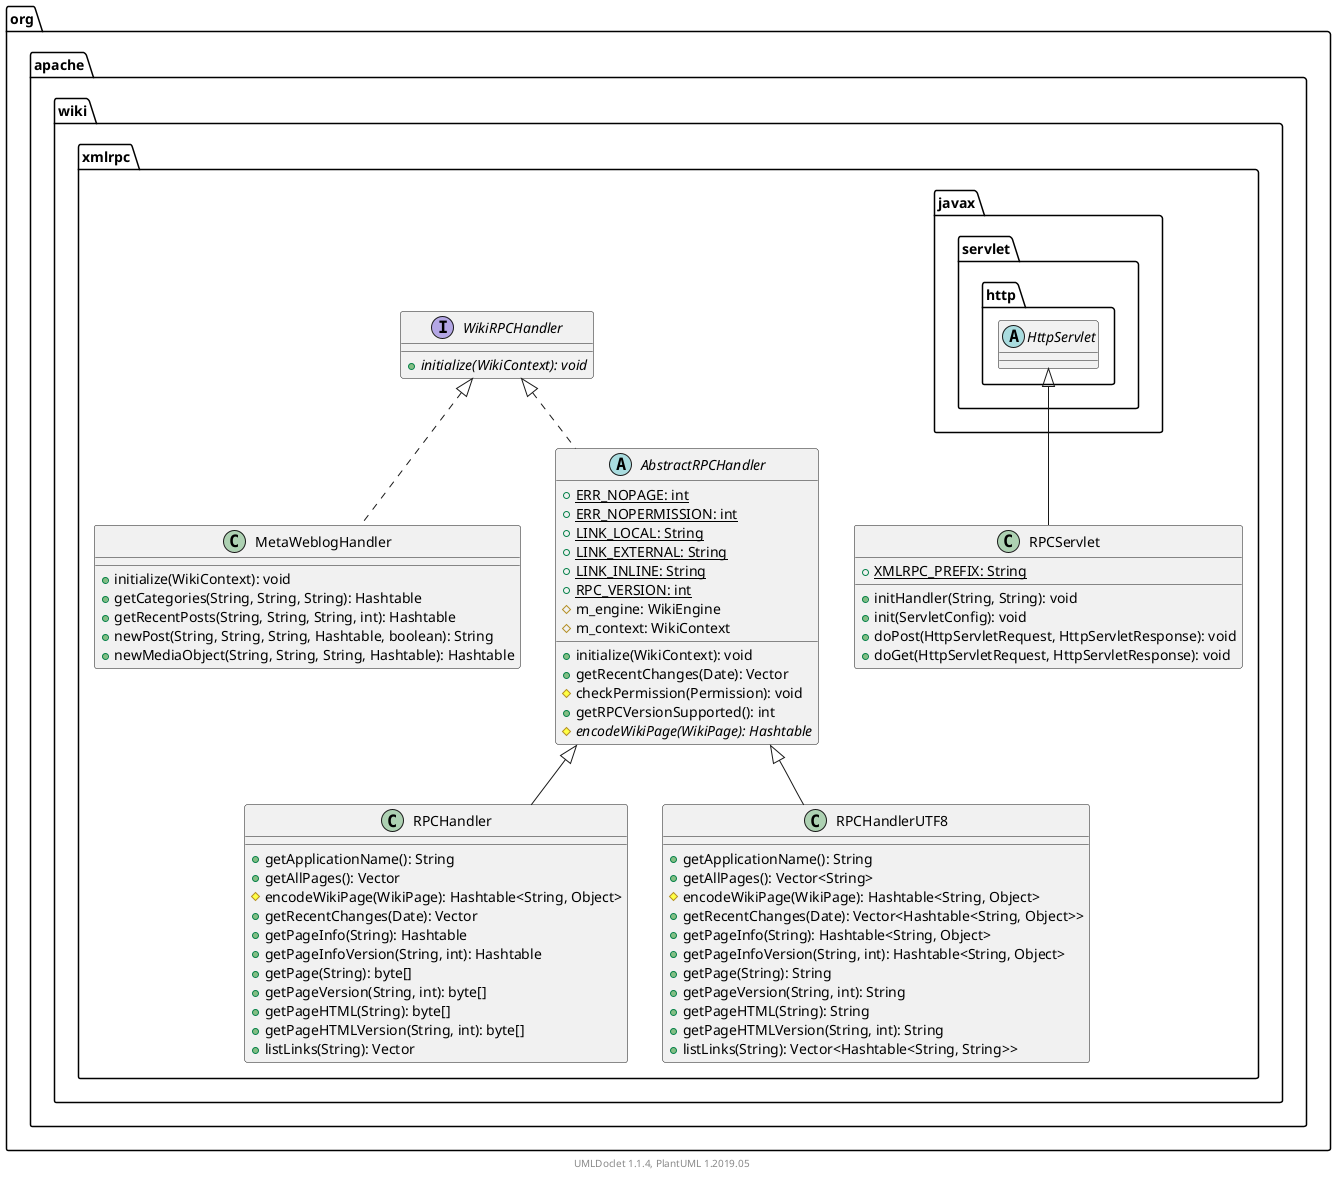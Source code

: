 @startuml

    namespace org.apache.wiki.xmlrpc {

        class RPCHandler [[RPCHandler.html]] {
            +getApplicationName(): String
            +getAllPages(): Vector
            #encodeWikiPage(WikiPage): Hashtable<String, Object>
            +getRecentChanges(Date): Vector
            +getPageInfo(String): Hashtable
            +getPageInfoVersion(String, int): Hashtable
            +getPage(String): byte[]
            +getPageVersion(String, int): byte[]
            +getPageHTML(String): byte[]
            +getPageHTMLVersion(String, int): byte[]
            +listLinks(String): Vector
        }

        class RPCHandlerUTF8 [[RPCHandlerUTF8.html]] {
            +getApplicationName(): String
            +getAllPages(): Vector<String>
            #encodeWikiPage(WikiPage): Hashtable<String, Object>
            +getRecentChanges(Date): Vector<Hashtable<String, Object>>
            +getPageInfo(String): Hashtable<String, Object>
            +getPageInfoVersion(String, int): Hashtable<String, Object>
            +getPage(String): String
            +getPageVersion(String, int): String
            +getPageHTML(String): String
            +getPageHTMLVersion(String, int): String
            +listLinks(String): Vector<Hashtable<String, String>>
        }

        interface WikiRPCHandler [[WikiRPCHandler.html]] {
            {abstract} +initialize(WikiContext): void
        }

        class MetaWeblogHandler [[MetaWeblogHandler.html]] {
            +initialize(WikiContext): void
            +getCategories(String, String, String): Hashtable
            +getRecentPosts(String, String, String, int): Hashtable
            +newPost(String, String, String, Hashtable, boolean): String
            +newMediaObject(String, String, String, Hashtable): Hashtable
        }

        class RPCServlet [[RPCServlet.html]] {
            {static} +XMLRPC_PREFIX: String
            +initHandler(String, String): void
            +init(ServletConfig): void
            +doPost(HttpServletRequest, HttpServletResponse): void
            +doGet(HttpServletRequest, HttpServletResponse): void
        }

        abstract class AbstractRPCHandler [[AbstractRPCHandler.html]] {
            {static} +ERR_NOPAGE: int
            {static} +ERR_NOPERMISSION: int
            {static} +LINK_LOCAL: String
            {static} +LINK_EXTERNAL: String
            {static} +LINK_INLINE: String
            {static} +RPC_VERSION: int
            #m_engine: WikiEngine
            #m_context: WikiContext
            +initialize(WikiContext): void
            +getRecentChanges(Date): Vector
            #checkPermission(Permission): void
            +getRPCVersionSupported(): int
            {abstract} #encodeWikiPage(WikiPage): Hashtable
        }

        AbstractRPCHandler <|-- RPCHandler

        AbstractRPCHandler <|-- RPCHandlerUTF8

        WikiRPCHandler <|.. MetaWeblogHandler

        abstract class javax.servlet.http.HttpServlet
        javax.servlet.http.HttpServlet <|-- RPCServlet

        WikiRPCHandler <|.. AbstractRPCHandler

    }


    center footer UMLDoclet 1.1.4, PlantUML 1.2019.05
@enduml
